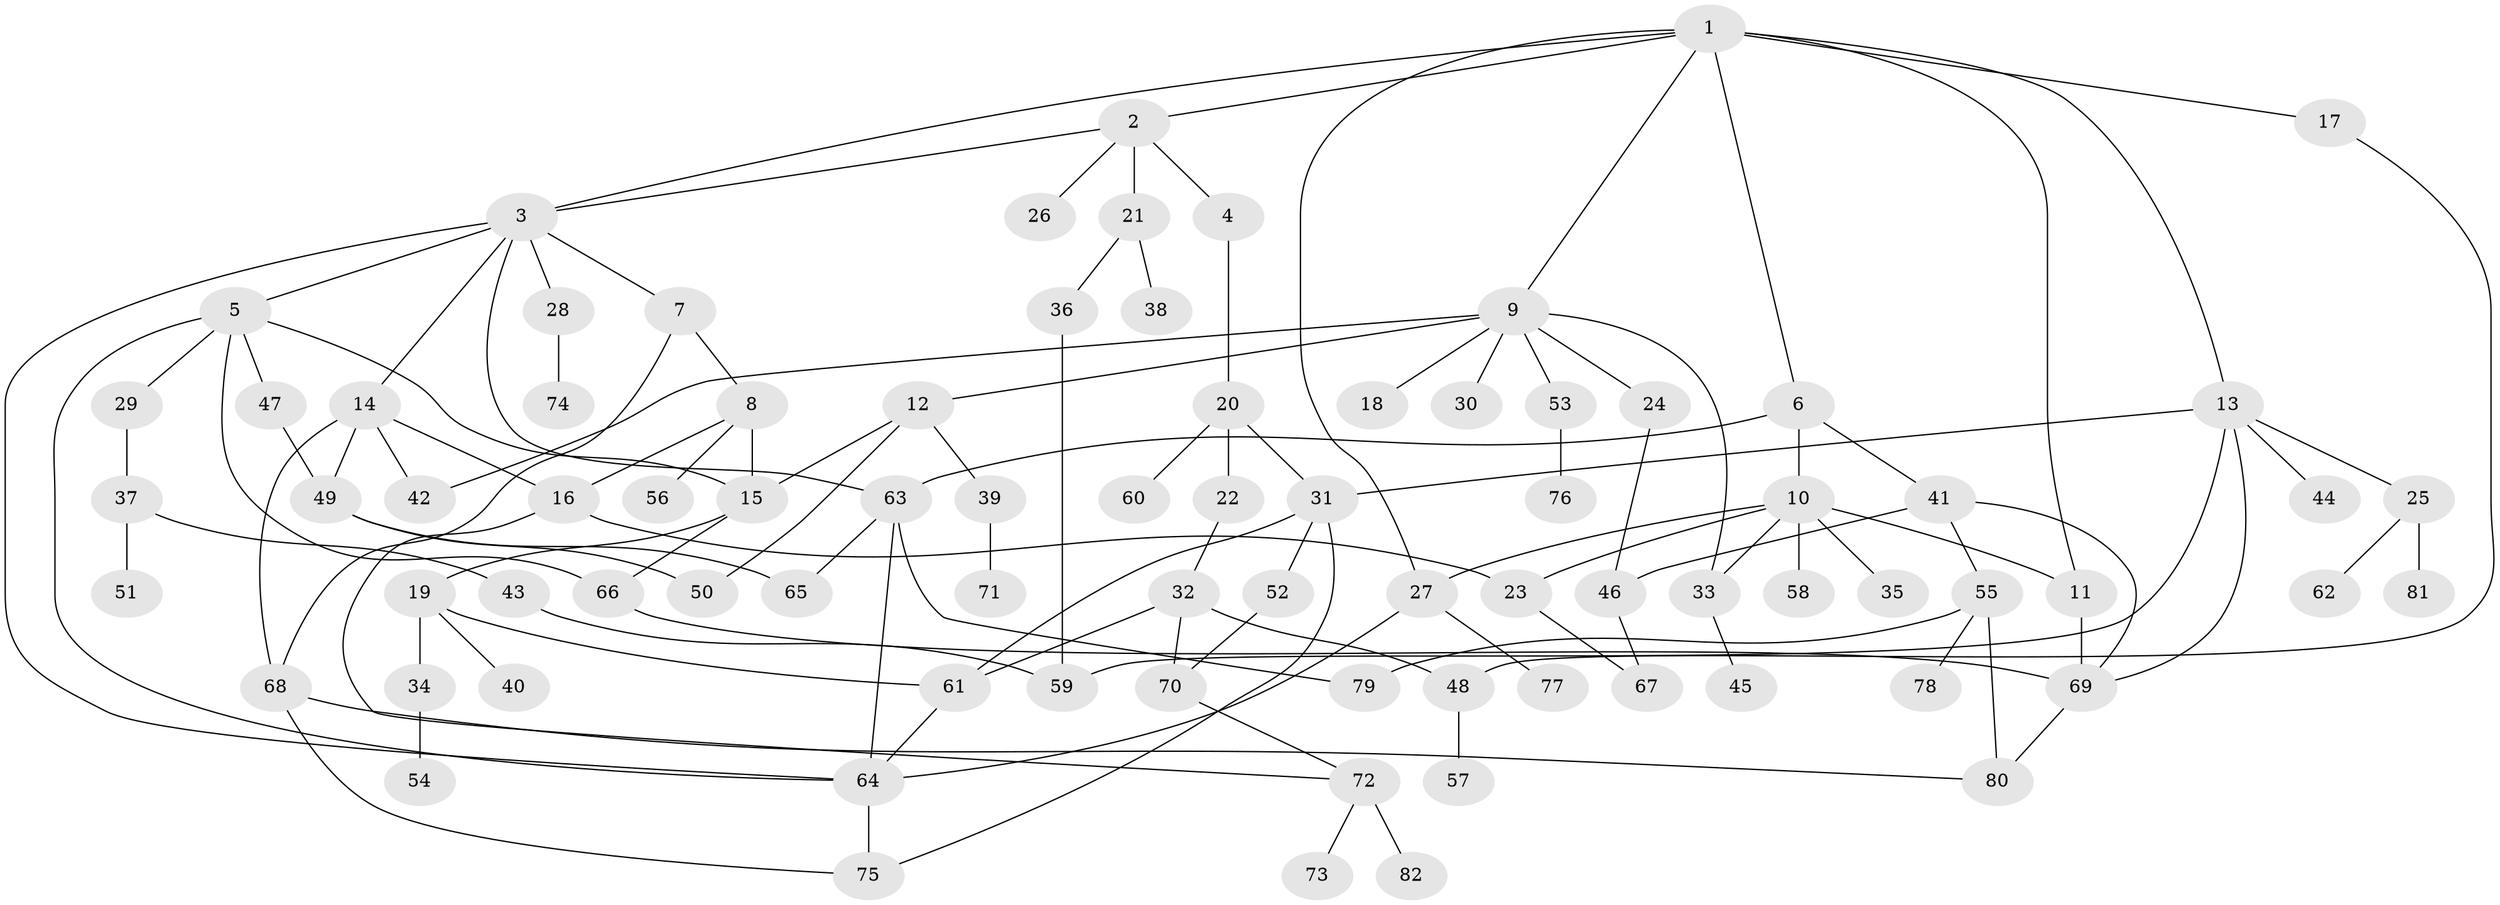 // Generated by graph-tools (version 1.1) at 2025/01/03/09/25 03:01:04]
// undirected, 82 vertices, 118 edges
graph export_dot {
graph [start="1"]
  node [color=gray90,style=filled];
  1;
  2;
  3;
  4;
  5;
  6;
  7;
  8;
  9;
  10;
  11;
  12;
  13;
  14;
  15;
  16;
  17;
  18;
  19;
  20;
  21;
  22;
  23;
  24;
  25;
  26;
  27;
  28;
  29;
  30;
  31;
  32;
  33;
  34;
  35;
  36;
  37;
  38;
  39;
  40;
  41;
  42;
  43;
  44;
  45;
  46;
  47;
  48;
  49;
  50;
  51;
  52;
  53;
  54;
  55;
  56;
  57;
  58;
  59;
  60;
  61;
  62;
  63;
  64;
  65;
  66;
  67;
  68;
  69;
  70;
  71;
  72;
  73;
  74;
  75;
  76;
  77;
  78;
  79;
  80;
  81;
  82;
  1 -- 2;
  1 -- 6;
  1 -- 9;
  1 -- 11;
  1 -- 13;
  1 -- 17;
  1 -- 27;
  1 -- 3;
  2 -- 3;
  2 -- 4;
  2 -- 21;
  2 -- 26;
  3 -- 5;
  3 -- 7;
  3 -- 14;
  3 -- 28;
  3 -- 63;
  3 -- 64;
  4 -- 20;
  5 -- 15;
  5 -- 29;
  5 -- 47;
  5 -- 64;
  5 -- 66;
  6 -- 10;
  6 -- 41;
  6 -- 63;
  7 -- 8;
  7 -- 68;
  8 -- 56;
  8 -- 15;
  8 -- 16;
  9 -- 12;
  9 -- 18;
  9 -- 24;
  9 -- 30;
  9 -- 42;
  9 -- 53;
  9 -- 33;
  10 -- 27;
  10 -- 33;
  10 -- 35;
  10 -- 58;
  10 -- 11;
  10 -- 23;
  11 -- 69;
  12 -- 39;
  12 -- 50;
  12 -- 15;
  13 -- 25;
  13 -- 44;
  13 -- 31;
  13 -- 59;
  13 -- 69;
  14 -- 16;
  14 -- 49;
  14 -- 68;
  14 -- 42;
  15 -- 19;
  15 -- 66;
  16 -- 23;
  16 -- 72;
  17 -- 48;
  19 -- 34;
  19 -- 40;
  19 -- 61;
  20 -- 22;
  20 -- 31;
  20 -- 60;
  21 -- 36;
  21 -- 38;
  22 -- 32;
  23 -- 67;
  24 -- 46;
  25 -- 62;
  25 -- 81;
  27 -- 77;
  27 -- 64;
  28 -- 74;
  29 -- 37;
  31 -- 52;
  31 -- 61;
  31 -- 75;
  32 -- 70;
  32 -- 61;
  32 -- 48;
  33 -- 45;
  34 -- 54;
  36 -- 59;
  37 -- 43;
  37 -- 51;
  39 -- 71;
  41 -- 46;
  41 -- 55;
  41 -- 69;
  43 -- 59;
  46 -- 67;
  47 -- 49;
  48 -- 57;
  49 -- 65;
  49 -- 50;
  52 -- 70;
  53 -- 76;
  55 -- 78;
  55 -- 80;
  55 -- 79;
  61 -- 64;
  63 -- 65;
  63 -- 79;
  63 -- 64;
  64 -- 75;
  66 -- 69;
  68 -- 75;
  68 -- 80;
  69 -- 80;
  70 -- 72;
  72 -- 73;
  72 -- 82;
}
